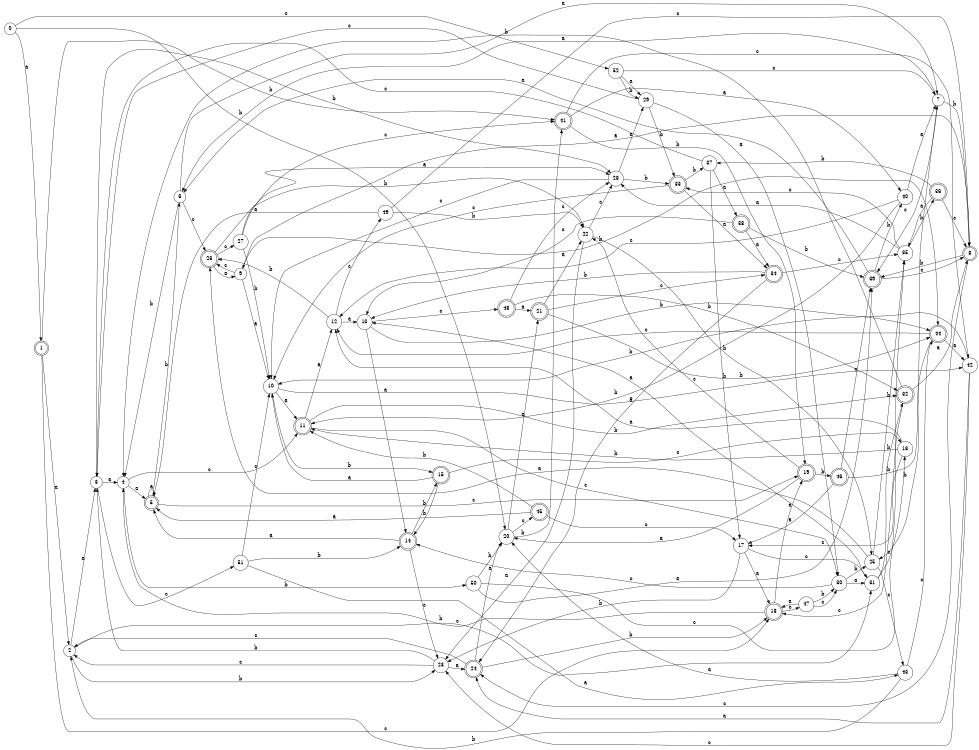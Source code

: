 digraph n43_2 {
__start0 [label="" shape="none"];

rankdir=LR;
size="8,5";

s0 [style="filled", color="black", fillcolor="white" shape="circle", label="0"];
s1 [style="rounded,filled", color="black", fillcolor="white" shape="doublecircle", label="1"];
s2 [style="filled", color="black", fillcolor="white" shape="circle", label="2"];
s3 [style="filled", color="black", fillcolor="white" shape="circle", label="3"];
s4 [style="filled", color="black", fillcolor="white" shape="circle", label="4"];
s5 [style="rounded,filled", color="black", fillcolor="white" shape="doublecircle", label="5"];
s6 [style="filled", color="black", fillcolor="white" shape="circle", label="6"];
s7 [style="filled", color="black", fillcolor="white" shape="circle", label="7"];
s8 [style="rounded,filled", color="black", fillcolor="white" shape="doublecircle", label="8"];
s9 [style="filled", color="black", fillcolor="white" shape="circle", label="9"];
s10 [style="filled", color="black", fillcolor="white" shape="circle", label="10"];
s11 [style="rounded,filled", color="black", fillcolor="white" shape="doublecircle", label="11"];
s12 [style="filled", color="black", fillcolor="white" shape="circle", label="12"];
s13 [style="filled", color="black", fillcolor="white" shape="circle", label="13"];
s14 [style="rounded,filled", color="black", fillcolor="white" shape="doublecircle", label="14"];
s15 [style="rounded,filled", color="black", fillcolor="white" shape="doublecircle", label="15"];
s16 [style="filled", color="black", fillcolor="white" shape="circle", label="16"];
s17 [style="filled", color="black", fillcolor="white" shape="circle", label="17"];
s18 [style="rounded,filled", color="black", fillcolor="white" shape="doublecircle", label="18"];
s19 [style="rounded,filled", color="black", fillcolor="white" shape="doublecircle", label="19"];
s20 [style="filled", color="black", fillcolor="white" shape="circle", label="20"];
s21 [style="rounded,filled", color="black", fillcolor="white" shape="doublecircle", label="21"];
s22 [style="filled", color="black", fillcolor="white" shape="circle", label="22"];
s23 [style="filled", color="black", fillcolor="white" shape="circle", label="23"];
s24 [style="rounded,filled", color="black", fillcolor="white" shape="doublecircle", label="24"];
s25 [style="filled", color="black", fillcolor="white" shape="circle", label="25"];
s26 [style="rounded,filled", color="black", fillcolor="white" shape="doublecircle", label="26"];
s27 [style="filled", color="black", fillcolor="white" shape="circle", label="27"];
s28 [style="filled", color="black", fillcolor="white" shape="circle", label="28"];
s29 [style="filled", color="black", fillcolor="white" shape="circle", label="29"];
s30 [style="filled", color="black", fillcolor="white" shape="circle", label="30"];
s31 [style="filled", color="black", fillcolor="white" shape="circle", label="31"];
s32 [style="rounded,filled", color="black", fillcolor="white" shape="doublecircle", label="32"];
s33 [style="rounded,filled", color="black", fillcolor="white" shape="doublecircle", label="33"];
s34 [style="rounded,filled", color="black", fillcolor="white" shape="doublecircle", label="34"];
s35 [style="filled", color="black", fillcolor="white" shape="circle", label="35"];
s36 [style="rounded,filled", color="black", fillcolor="white" shape="doublecircle", label="36"];
s37 [style="filled", color="black", fillcolor="white" shape="circle", label="37"];
s38 [style="rounded,filled", color="black", fillcolor="white" shape="doublecircle", label="38"];
s39 [style="rounded,filled", color="black", fillcolor="white" shape="doublecircle", label="39"];
s40 [style="filled", color="black", fillcolor="white" shape="circle", label="40"];
s41 [style="rounded,filled", color="black", fillcolor="white" shape="doublecircle", label="41"];
s42 [style="filled", color="black", fillcolor="white" shape="circle", label="42"];
s43 [style="filled", color="black", fillcolor="white" shape="circle", label="43"];
s44 [style="rounded,filled", color="black", fillcolor="white" shape="doublecircle", label="44"];
s45 [style="rounded,filled", color="black", fillcolor="white" shape="doublecircle", label="45"];
s46 [style="rounded,filled", color="black", fillcolor="white" shape="doublecircle", label="46"];
s47 [style="filled", color="black", fillcolor="white" shape="circle", label="47"];
s48 [style="rounded,filled", color="black", fillcolor="white" shape="doublecircle", label="48"];
s49 [style="filled", color="black", fillcolor="white" shape="circle", label="49"];
s50 [style="filled", color="black", fillcolor="white" shape="circle", label="50"];
s51 [style="filled", color="black", fillcolor="white" shape="circle", label="51"];
s52 [style="filled", color="black", fillcolor="white" shape="circle", label="52"];
s0 -> s1 [label="a"];
s0 -> s20 [label="b"];
s0 -> s52 [label="c"];
s1 -> s2 [label="a"];
s1 -> s41 [label="b"];
s1 -> s18 [label="c"];
s2 -> s3 [label="a"];
s2 -> s23 [label="b"];
s2 -> s31 [label="c"];
s3 -> s4 [label="a"];
s3 -> s28 [label="b"];
s3 -> s51 [label="c"];
s4 -> s5 [label="a"];
s4 -> s50 [label="b"];
s4 -> s11 [label="c"];
s5 -> s5 [label="a"];
s5 -> s6 [label="b"];
s5 -> s19 [label="c"];
s6 -> s7 [label="a"];
s6 -> s4 [label="b"];
s6 -> s26 [label="c"];
s7 -> s6 [label="a"];
s7 -> s8 [label="b"];
s7 -> s39 [label="c"];
s8 -> s9 [label="a"];
s8 -> s39 [label="b"];
s8 -> s24 [label="c"];
s9 -> s10 [label="a"];
s9 -> s44 [label="b"];
s9 -> s26 [label="c"];
s10 -> s11 [label="a"];
s10 -> s15 [label="b"];
s10 -> s42 [label="c"];
s11 -> s12 [label="a"];
s11 -> s32 [label="b"];
s11 -> s30 [label="c"];
s12 -> s13 [label="a"];
s12 -> s26 [label="b"];
s12 -> s49 [label="c"];
s13 -> s14 [label="a"];
s13 -> s44 [label="b"];
s13 -> s48 [label="c"];
s14 -> s5 [label="a"];
s14 -> s15 [label="b"];
s14 -> s23 [label="c"];
s15 -> s10 [label="a"];
s15 -> s14 [label="b"];
s15 -> s16 [label="c"];
s16 -> s12 [label="a"];
s16 -> s11 [label="b"];
s16 -> s17 [label="c"];
s17 -> s18 [label="a"];
s17 -> s23 [label="b"];
s17 -> s31 [label="c"];
s18 -> s19 [label="a"];
s18 -> s4 [label="b"];
s18 -> s47 [label="c"];
s19 -> s20 [label="a"];
s19 -> s46 [label="b"];
s19 -> s22 [label="c"];
s20 -> s21 [label="a"];
s20 -> s41 [label="b"];
s20 -> s45 [label="c"];
s21 -> s22 [label="a"];
s21 -> s44 [label="b"];
s21 -> s34 [label="c"];
s22 -> s23 [label="a"];
s22 -> s25 [label="b"];
s22 -> s28 [label="c"];
s23 -> s24 [label="a"];
s23 -> s3 [label="b"];
s23 -> s2 [label="c"];
s24 -> s20 [label="a"];
s24 -> s18 [label="b"];
s24 -> s2 [label="c"];
s25 -> s26 [label="a"];
s25 -> s35 [label="b"];
s25 -> s43 [label="c"];
s26 -> s9 [label="a"];
s26 -> s22 [label="b"];
s26 -> s27 [label="c"];
s27 -> s28 [label="a"];
s27 -> s10 [label="b"];
s27 -> s41 [label="c"];
s28 -> s29 [label="a"];
s28 -> s33 [label="b"];
s28 -> s10 [label="c"];
s29 -> s30 [label="a"];
s29 -> s33 [label="b"];
s29 -> s3 [label="c"];
s30 -> s31 [label="a"];
s30 -> s25 [label="b"];
s30 -> s14 [label="c"];
s31 -> s13 [label="a"];
s31 -> s32 [label="b"];
s31 -> s16 [label="c"];
s32 -> s8 [label="a"];
s32 -> s4 [label="b"];
s32 -> s18 [label="c"];
s33 -> s34 [label="a"];
s33 -> s37 [label="b"];
s33 -> s10 [label="c"];
s34 -> s24 [label="a"];
s34 -> s13 [label="b"];
s34 -> s35 [label="c"];
s35 -> s28 [label="a"];
s35 -> s36 [label="b"];
s35 -> s33 [label="c"];
s36 -> s35 [label="a"];
s36 -> s37 [label="b"];
s36 -> s8 [label="c"];
s37 -> s38 [label="a"];
s37 -> s17 [label="b"];
s37 -> s3 [label="c"];
s38 -> s34 [label="a"];
s38 -> s39 [label="b"];
s38 -> s13 [label="c"];
s39 -> s6 [label="a"];
s39 -> s40 [label="b"];
s39 -> s8 [label="c"];
s40 -> s7 [label="a"];
s40 -> s11 [label="b"];
s40 -> s12 [label="c"];
s41 -> s40 [label="a"];
s41 -> s19 [label="b"];
s41 -> s42 [label="c"];
s42 -> s24 [label="a"];
s42 -> s10 [label="b"];
s42 -> s23 [label="c"];
s43 -> s20 [label="a"];
s43 -> s2 [label="b"];
s43 -> s44 [label="c"];
s44 -> s42 [label="a"];
s44 -> s25 [label="b"];
s44 -> s12 [label="c"];
s45 -> s5 [label="a"];
s45 -> s11 [label="b"];
s45 -> s17 [label="c"];
s46 -> s17 [label="a"];
s46 -> s7 [label="b"];
s46 -> s39 [label="c"];
s47 -> s18 [label="a"];
s47 -> s30 [label="b"];
s47 -> s30 [label="c"];
s48 -> s21 [label="a"];
s48 -> s32 [label="b"];
s48 -> s28 [label="c"];
s49 -> s5 [label="a"];
s49 -> s22 [label="b"];
s49 -> s8 [label="c"];
s50 -> s39 [label="a"];
s50 -> s20 [label="b"];
s50 -> s35 [label="c"];
s51 -> s43 [label="a"];
s51 -> s14 [label="b"];
s51 -> s10 [label="c"];
s52 -> s29 [label="a"];
s52 -> s29 [label="b"];
s52 -> s7 [label="c"];

}